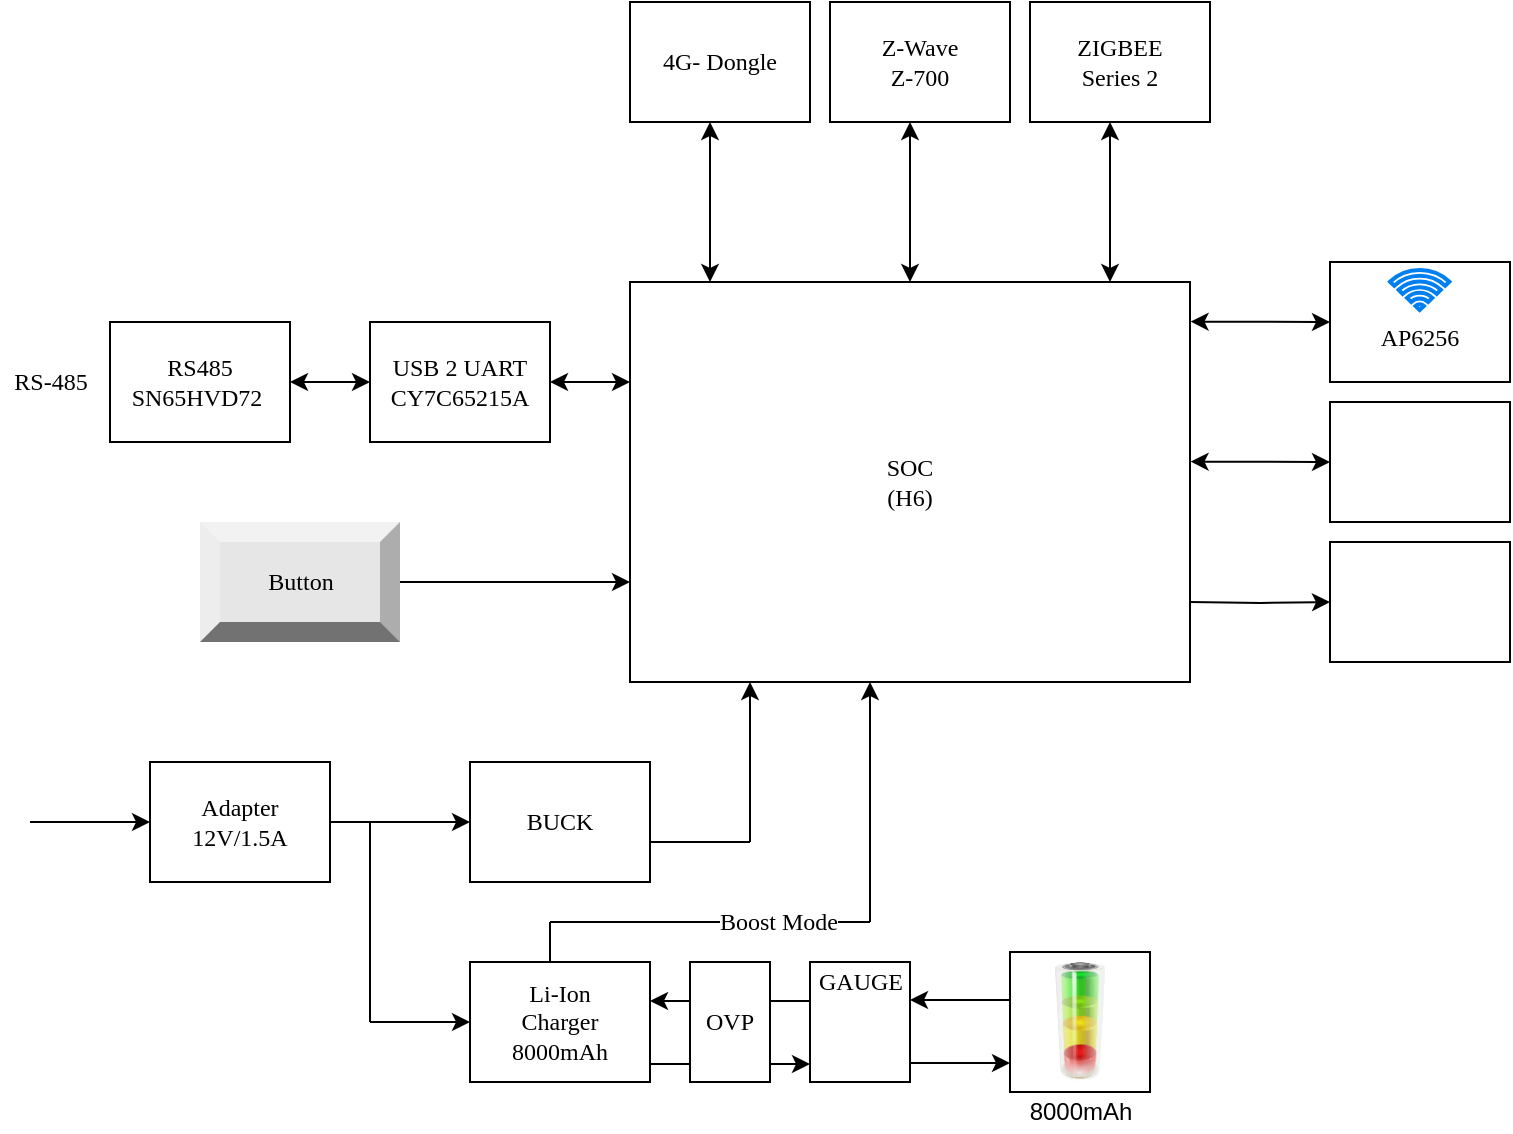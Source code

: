 <mxfile version="12.3.1" type="github" pages="1">
  <diagram id="o-UFxtaxaCjPeBru45kK" name="Page-1">
    <mxGraphModel dx="867" dy="518" grid="1" gridSize="10" guides="1" tooltips="1" connect="1" arrows="1" fold="1" page="1" pageScale="1" pageWidth="1100" pageHeight="850" math="0" shadow="0">
      <root>
        <mxCell id="0"/>
        <mxCell id="1" parent="0"/>
        <mxCell id="L48Uhroj51GNgtLhOd8K-28" value="" style="edgeStyle=orthogonalEdgeStyle;rounded=0;orthogonalLoop=1;jettySize=auto;html=1;fontFamily=Tahoma;" parent="1" edge="1">
          <mxGeometry relative="1" as="geometry">
            <mxPoint x="570" y="639.5" as="sourcePoint"/>
            <mxPoint x="490" y="639.5" as="targetPoint"/>
          </mxGeometry>
        </mxCell>
        <mxCell id="L48Uhroj51GNgtLhOd8K-16" value="" style="whiteSpace=wrap;html=1;aspect=fixed;fontFamily=Tahoma;" parent="1" vertex="1">
          <mxGeometry x="670" y="615" width="70" height="70" as="geometry"/>
        </mxCell>
        <mxCell id="L48Uhroj51GNgtLhOd8K-1" value="SOC&lt;br&gt;(H6)" style="rounded=0;whiteSpace=wrap;html=1;fontFamily=Tahoma;" parent="1" vertex="1">
          <mxGeometry x="480" y="280" width="280" height="200" as="geometry"/>
        </mxCell>
        <mxCell id="L48Uhroj51GNgtLhOd8K-6" value="" style="edgeStyle=orthogonalEdgeStyle;rounded=0;orthogonalLoop=1;jettySize=auto;html=1;fontFamily=Tahoma;" parent="1" source="L48Uhroj51GNgtLhOd8K-2" target="L48Uhroj51GNgtLhOd8K-5" edge="1">
          <mxGeometry relative="1" as="geometry"/>
        </mxCell>
        <mxCell id="L48Uhroj51GNgtLhOd8K-2" value="Adapter&lt;br&gt;12V/1.5A" style="rounded=0;whiteSpace=wrap;html=1;fontFamily=Tahoma;" parent="1" vertex="1">
          <mxGeometry x="240" y="520" width="90" height="60" as="geometry"/>
        </mxCell>
        <mxCell id="L48Uhroj51GNgtLhOd8K-4" value="" style="endArrow=classic;html=1;fontFamily=Tahoma;" parent="1" edge="1">
          <mxGeometry width="50" height="50" relative="1" as="geometry">
            <mxPoint x="180" y="550" as="sourcePoint"/>
            <mxPoint x="240" y="550" as="targetPoint"/>
          </mxGeometry>
        </mxCell>
        <mxCell id="L48Uhroj51GNgtLhOd8K-5" value="BUCK" style="rounded=0;whiteSpace=wrap;html=1;fontFamily=Tahoma;" parent="1" vertex="1">
          <mxGeometry x="400" y="520" width="90" height="60" as="geometry"/>
        </mxCell>
        <mxCell id="L48Uhroj51GNgtLhOd8K-7" value="" style="endArrow=classic;html=1;fontFamily=Tahoma;" parent="1" edge="1">
          <mxGeometry width="50" height="50" relative="1" as="geometry">
            <mxPoint x="540" y="560" as="sourcePoint"/>
            <mxPoint x="540" y="480" as="targetPoint"/>
          </mxGeometry>
        </mxCell>
        <mxCell id="L48Uhroj51GNgtLhOd8K-8" value="" style="endArrow=none;html=1;fontFamily=Tahoma;" parent="1" edge="1">
          <mxGeometry width="50" height="50" relative="1" as="geometry">
            <mxPoint x="490" y="560" as="sourcePoint"/>
            <mxPoint x="540" y="560" as="targetPoint"/>
          </mxGeometry>
        </mxCell>
        <mxCell id="L48Uhroj51GNgtLhOd8K-25" value="" style="edgeStyle=orthogonalEdgeStyle;rounded=0;orthogonalLoop=1;jettySize=auto;html=1;fontFamily=Tahoma;" parent="1" edge="1">
          <mxGeometry relative="1" as="geometry">
            <mxPoint x="490" y="671" as="sourcePoint"/>
            <mxPoint x="570" y="671" as="targetPoint"/>
          </mxGeometry>
        </mxCell>
        <mxCell id="L48Uhroj51GNgtLhOd8K-9" value="Li-Ion&lt;br&gt;Charger&lt;br&gt;8000mAh" style="rounded=0;whiteSpace=wrap;html=1;fontFamily=Tahoma;" parent="1" vertex="1">
          <mxGeometry x="400" y="620" width="90" height="60" as="geometry"/>
        </mxCell>
        <mxCell id="L48Uhroj51GNgtLhOd8K-11" value="" style="edgeStyle=orthogonalEdgeStyle;rounded=0;orthogonalLoop=1;jettySize=auto;html=1;fontFamily=Tahoma;" parent="1" edge="1">
          <mxGeometry relative="1" as="geometry">
            <mxPoint x="350" y="650" as="sourcePoint"/>
            <mxPoint x="400" y="650" as="targetPoint"/>
          </mxGeometry>
        </mxCell>
        <mxCell id="L48Uhroj51GNgtLhOd8K-12" value="" style="endArrow=none;html=1;fontFamily=Tahoma;" parent="1" edge="1">
          <mxGeometry width="50" height="50" relative="1" as="geometry">
            <mxPoint x="350" y="650" as="sourcePoint"/>
            <mxPoint x="350" y="550" as="targetPoint"/>
          </mxGeometry>
        </mxCell>
        <mxCell id="L48Uhroj51GNgtLhOd8K-13" value="" style="image;html=1;labelBackgroundColor=#ffffff;image=img/lib/clip_art/general/Battery_allstates_128x128.png;fontFamily=Tahoma;" parent="1" vertex="1">
          <mxGeometry x="675" y="620" width="60" height="60" as="geometry"/>
        </mxCell>
        <mxCell id="L48Uhroj51GNgtLhOd8K-20" value="OVP" style="rounded=0;whiteSpace=wrap;html=1;fontFamily=Tahoma;" parent="1" vertex="1">
          <mxGeometry x="510" y="620" width="40" height="60" as="geometry"/>
        </mxCell>
        <mxCell id="L48Uhroj51GNgtLhOd8K-21" value="" style="rounded=0;whiteSpace=wrap;html=1;fontFamily=Tahoma;" parent="1" vertex="1">
          <mxGeometry x="570" y="620" width="50" height="60" as="geometry"/>
        </mxCell>
        <mxCell id="L48Uhroj51GNgtLhOd8K-22" value="" style="shape=image;html=1;verticalAlign=top;verticalLabelPosition=bottom;labelBackgroundColor=#ffffff;imageAspect=0;aspect=fixed;image=https://cdn2.iconfinder.com/data/icons/miscellaneous-12/24/miscellaneous-25-128.png;fontFamily=Tahoma;" parent="1" vertex="1">
          <mxGeometry x="575" y="640" width="40" height="40" as="geometry"/>
        </mxCell>
        <mxCell id="L48Uhroj51GNgtLhOd8K-23" value="GAUGE" style="text;html=1;align=center;verticalAlign=middle;resizable=0;points=[];;autosize=1;fontFamily=Tahoma;" parent="1" vertex="1">
          <mxGeometry x="570" y="620" width="50" height="20" as="geometry"/>
        </mxCell>
        <mxCell id="L48Uhroj51GNgtLhOd8K-27" value="" style="edgeStyle=orthogonalEdgeStyle;rounded=0;orthogonalLoop=1;jettySize=auto;html=1;fontFamily=Tahoma;" parent="1" edge="1">
          <mxGeometry relative="1" as="geometry">
            <mxPoint x="620" y="670.5" as="sourcePoint"/>
            <mxPoint x="670" y="670.5" as="targetPoint"/>
          </mxGeometry>
        </mxCell>
        <mxCell id="L48Uhroj51GNgtLhOd8K-29" value="" style="edgeStyle=orthogonalEdgeStyle;rounded=0;orthogonalLoop=1;jettySize=auto;html=1;fontFamily=Tahoma;" parent="1" edge="1">
          <mxGeometry relative="1" as="geometry">
            <mxPoint x="670" y="639" as="sourcePoint"/>
            <mxPoint x="620" y="639" as="targetPoint"/>
          </mxGeometry>
        </mxCell>
        <mxCell id="L48Uhroj51GNgtLhOd8K-30" value="" style="endArrow=classic;html=1;fontFamily=Tahoma;" parent="1" edge="1">
          <mxGeometry width="50" height="50" relative="1" as="geometry">
            <mxPoint x="600" y="600" as="sourcePoint"/>
            <mxPoint x="600" y="480" as="targetPoint"/>
          </mxGeometry>
        </mxCell>
        <mxCell id="L48Uhroj51GNgtLhOd8K-31" value="" style="endArrow=none;html=1;fontFamily=Tahoma;" parent="1" edge="1">
          <mxGeometry width="50" height="50" relative="1" as="geometry">
            <mxPoint x="440" y="620" as="sourcePoint"/>
            <mxPoint x="440" y="600" as="targetPoint"/>
          </mxGeometry>
        </mxCell>
        <mxCell id="L48Uhroj51GNgtLhOd8K-32" value="" style="endArrow=none;html=1;fontFamily=Tahoma;" parent="1" edge="1">
          <mxGeometry width="50" height="50" relative="1" as="geometry">
            <mxPoint x="440" y="600" as="sourcePoint"/>
            <mxPoint x="600" y="600" as="targetPoint"/>
          </mxGeometry>
        </mxCell>
        <mxCell id="L48Uhroj51GNgtLhOd8K-33" value="Boost Mode" style="text;html=1;align=center;verticalAlign=middle;resizable=0;points=[];;labelBackgroundColor=#ffffff;fontFamily=Tahoma;" parent="L48Uhroj51GNgtLhOd8K-32" vertex="1" connectable="0">
          <mxGeometry x="0.42" relative="1" as="geometry">
            <mxPoint as="offset"/>
          </mxGeometry>
        </mxCell>
        <mxCell id="L48Uhroj51GNgtLhOd8K-34" value="" style="edgeStyle=orthogonalEdgeStyle;rounded=0;orthogonalLoop=1;jettySize=auto;html=1;fontFamily=Tahoma;" parent="1" target="L48Uhroj51GNgtLhOd8K-35" edge="1">
          <mxGeometry relative="1" as="geometry">
            <mxPoint x="760.0" y="440" as="sourcePoint"/>
          </mxGeometry>
        </mxCell>
        <mxCell id="L48Uhroj51GNgtLhOd8K-35" value="" style="rounded=0;whiteSpace=wrap;html=1;fontFamily=Tahoma;" parent="1" vertex="1">
          <mxGeometry x="830" y="410" width="90" height="60" as="geometry"/>
        </mxCell>
        <mxCell id="L48Uhroj51GNgtLhOd8K-37" value="" style="shape=image;html=1;verticalAlign=top;verticalLabelPosition=bottom;labelBackgroundColor=#ffffff;imageAspect=0;aspect=fixed;image=https://cdn2.iconfinder.com/data/icons/fatcow/32x32/led.png;fontFamily=Tahoma;" parent="1" vertex="1">
          <mxGeometry x="880" y="424" width="32" height="32" as="geometry"/>
        </mxCell>
        <mxCell id="L48Uhroj51GNgtLhOd8K-38" value="" style="rounded=0;whiteSpace=wrap;html=1;fontFamily=Tahoma;" parent="1" vertex="1">
          <mxGeometry x="830" y="340" width="90" height="60" as="geometry"/>
        </mxCell>
        <mxCell id="L48Uhroj51GNgtLhOd8K-40" value="" style="shape=image;html=1;verticalAlign=top;verticalLabelPosition=bottom;labelBackgroundColor=#ffffff;imageAspect=0;aspect=fixed;image=https://cdn2.iconfinder.com/data/icons/freecns-cumulus/16/519555-051_SDCard-128.png;fontFamily=Tahoma;" parent="1" vertex="1">
          <mxGeometry x="840" y="340" width="58" height="58" as="geometry"/>
        </mxCell>
        <mxCell id="L48Uhroj51GNgtLhOd8K-41" value="" style="endArrow=classic;startArrow=classic;html=1;exitX=1.001;exitY=0.449;exitDx=0;exitDy=0;exitPerimeter=0;fontFamily=Tahoma;" parent="1" source="L48Uhroj51GNgtLhOd8K-1" edge="1">
          <mxGeometry width="50" height="50" relative="1" as="geometry">
            <mxPoint x="780" y="420" as="sourcePoint"/>
            <mxPoint x="830" y="370" as="targetPoint"/>
          </mxGeometry>
        </mxCell>
        <mxCell id="L48Uhroj51GNgtLhOd8K-42" value="&lt;br&gt;AP6256" style="rounded=0;whiteSpace=wrap;html=1;fontFamily=Tahoma;" parent="1" vertex="1">
          <mxGeometry x="830" y="270" width="90" height="60" as="geometry"/>
        </mxCell>
        <mxCell id="L48Uhroj51GNgtLhOd8K-44" value="" style="endArrow=classic;startArrow=classic;html=1;exitX=1.001;exitY=0.449;exitDx=0;exitDy=0;exitPerimeter=0;fontFamily=Tahoma;" parent="1" edge="1">
          <mxGeometry width="50" height="50" relative="1" as="geometry">
            <mxPoint x="760.28" y="299.8" as="sourcePoint"/>
            <mxPoint x="830" y="300" as="targetPoint"/>
          </mxGeometry>
        </mxCell>
        <mxCell id="L48Uhroj51GNgtLhOd8K-45" value="" style="html=1;verticalLabelPosition=bottom;align=center;labelBackgroundColor=#ffffff;verticalAlign=top;strokeWidth=2;strokeColor=#0080F0;shadow=0;dashed=0;shape=mxgraph.ios7.icons.wifi;pointerEvents=1;fontFamily=Tahoma;" parent="1" vertex="1">
          <mxGeometry x="860" y="274" width="29.7" height="20" as="geometry"/>
        </mxCell>
        <mxCell id="L48Uhroj51GNgtLhOd8K-46" value="" style="endArrow=classic;startArrow=classic;html=1;fontFamily=Tahoma;" parent="1" edge="1">
          <mxGeometry width="50" height="50" relative="1" as="geometry">
            <mxPoint x="720" y="280" as="sourcePoint"/>
            <mxPoint x="720" y="200" as="targetPoint"/>
          </mxGeometry>
        </mxCell>
        <mxCell id="L48Uhroj51GNgtLhOd8K-47" value="ZIGBEE&lt;br&gt;Series 2" style="rounded=0;whiteSpace=wrap;html=1;fontFamily=Tahoma;" parent="1" vertex="1">
          <mxGeometry x="680" y="140" width="90" height="60" as="geometry"/>
        </mxCell>
        <mxCell id="L48Uhroj51GNgtLhOd8K-49" value="" style="endArrow=classic;startArrow=classic;html=1;fontFamily=Tahoma;" parent="1" edge="1">
          <mxGeometry width="50" height="50" relative="1" as="geometry">
            <mxPoint x="620" y="280" as="sourcePoint"/>
            <mxPoint x="620" y="200" as="targetPoint"/>
          </mxGeometry>
        </mxCell>
        <mxCell id="L48Uhroj51GNgtLhOd8K-50" value="Z-Wave&lt;br&gt;Z-700" style="rounded=0;whiteSpace=wrap;html=1;fontFamily=Tahoma;" parent="1" vertex="1">
          <mxGeometry x="580" y="140" width="90" height="60" as="geometry"/>
        </mxCell>
        <mxCell id="L48Uhroj51GNgtLhOd8K-51" value="" style="endArrow=classic;startArrow=classic;html=1;fontFamily=Tahoma;" parent="1" edge="1">
          <mxGeometry width="50" height="50" relative="1" as="geometry">
            <mxPoint x="520" y="280" as="sourcePoint"/>
            <mxPoint x="520" y="200" as="targetPoint"/>
          </mxGeometry>
        </mxCell>
        <mxCell id="L48Uhroj51GNgtLhOd8K-52" value="4G- Dongle" style="rounded=0;whiteSpace=wrap;html=1;fontFamily=Tahoma;" parent="1" vertex="1">
          <mxGeometry x="480" y="140" width="90" height="60" as="geometry"/>
        </mxCell>
        <mxCell id="L48Uhroj51GNgtLhOd8K-57" value="USB 2 UART&lt;br&gt;CY7C65215A" style="rounded=0;whiteSpace=wrap;html=1;fontFamily=Tahoma;" parent="1" vertex="1">
          <mxGeometry x="350" y="300" width="90" height="60" as="geometry"/>
        </mxCell>
        <mxCell id="L48Uhroj51GNgtLhOd8K-58" value="RS485&lt;br&gt;SN65HVD72&amp;nbsp;" style="rounded=0;whiteSpace=wrap;html=1;fontFamily=Tahoma;" parent="1" vertex="1">
          <mxGeometry x="220" y="300" width="90" height="60" as="geometry"/>
        </mxCell>
        <mxCell id="L48Uhroj51GNgtLhOd8K-63" value="RS-485" style="text;html=1;align=center;verticalAlign=middle;resizable=0;points=[];;autosize=1;fontFamily=Tahoma;" parent="1" vertex="1">
          <mxGeometry x="165" y="320" width="50" height="20" as="geometry"/>
        </mxCell>
        <mxCell id="L48Uhroj51GNgtLhOd8K-64" value="" style="endArrow=classic;startArrow=classic;html=1;exitX=1;exitY=0.5;exitDx=0;exitDy=0;fontFamily=Tahoma;" parent="1" source="L48Uhroj51GNgtLhOd8K-57" edge="1">
          <mxGeometry width="50" height="50" relative="1" as="geometry">
            <mxPoint x="430" y="380" as="sourcePoint"/>
            <mxPoint x="480" y="330" as="targetPoint"/>
          </mxGeometry>
        </mxCell>
        <mxCell id="L48Uhroj51GNgtLhOd8K-65" value="" style="endArrow=classic;startArrow=classic;html=1;exitX=1;exitY=0.5;exitDx=0;exitDy=0;fontFamily=Tahoma;" parent="1" edge="1">
          <mxGeometry width="50" height="50" relative="1" as="geometry">
            <mxPoint x="310" y="330" as="sourcePoint"/>
            <mxPoint x="350" y="330" as="targetPoint"/>
          </mxGeometry>
        </mxCell>
        <mxCell id="L48Uhroj51GNgtLhOd8K-68" value="" style="edgeStyle=orthogonalEdgeStyle;rounded=0;orthogonalLoop=1;jettySize=auto;html=1;entryX=0;entryY=0.75;entryDx=0;entryDy=0;fontFamily=Tahoma;" parent="1" source="L48Uhroj51GNgtLhOd8K-66" target="L48Uhroj51GNgtLhOd8K-1" edge="1">
          <mxGeometry relative="1" as="geometry">
            <mxPoint x="445" y="430" as="targetPoint"/>
          </mxGeometry>
        </mxCell>
        <mxCell id="L48Uhroj51GNgtLhOd8K-66" value="Button" style="labelPosition=center;verticalLabelPosition=middle;align=center;html=1;shape=mxgraph.basic.shaded_button;dx=10;fillColor=#E6E6E6;strokeColor=none;fontFamily=Tahoma;" parent="1" vertex="1">
          <mxGeometry x="265" y="400" width="100" height="60" as="geometry"/>
        </mxCell>
        <mxCell id="goUKhaGWuWhzBPMG2-UU-1" value="8000mAh" style="text;html=1;align=center;verticalAlign=middle;resizable=0;points=[];;autosize=1;" vertex="1" parent="1">
          <mxGeometry x="670" y="685" width="70" height="20" as="geometry"/>
        </mxCell>
      </root>
    </mxGraphModel>
  </diagram>
</mxfile>
